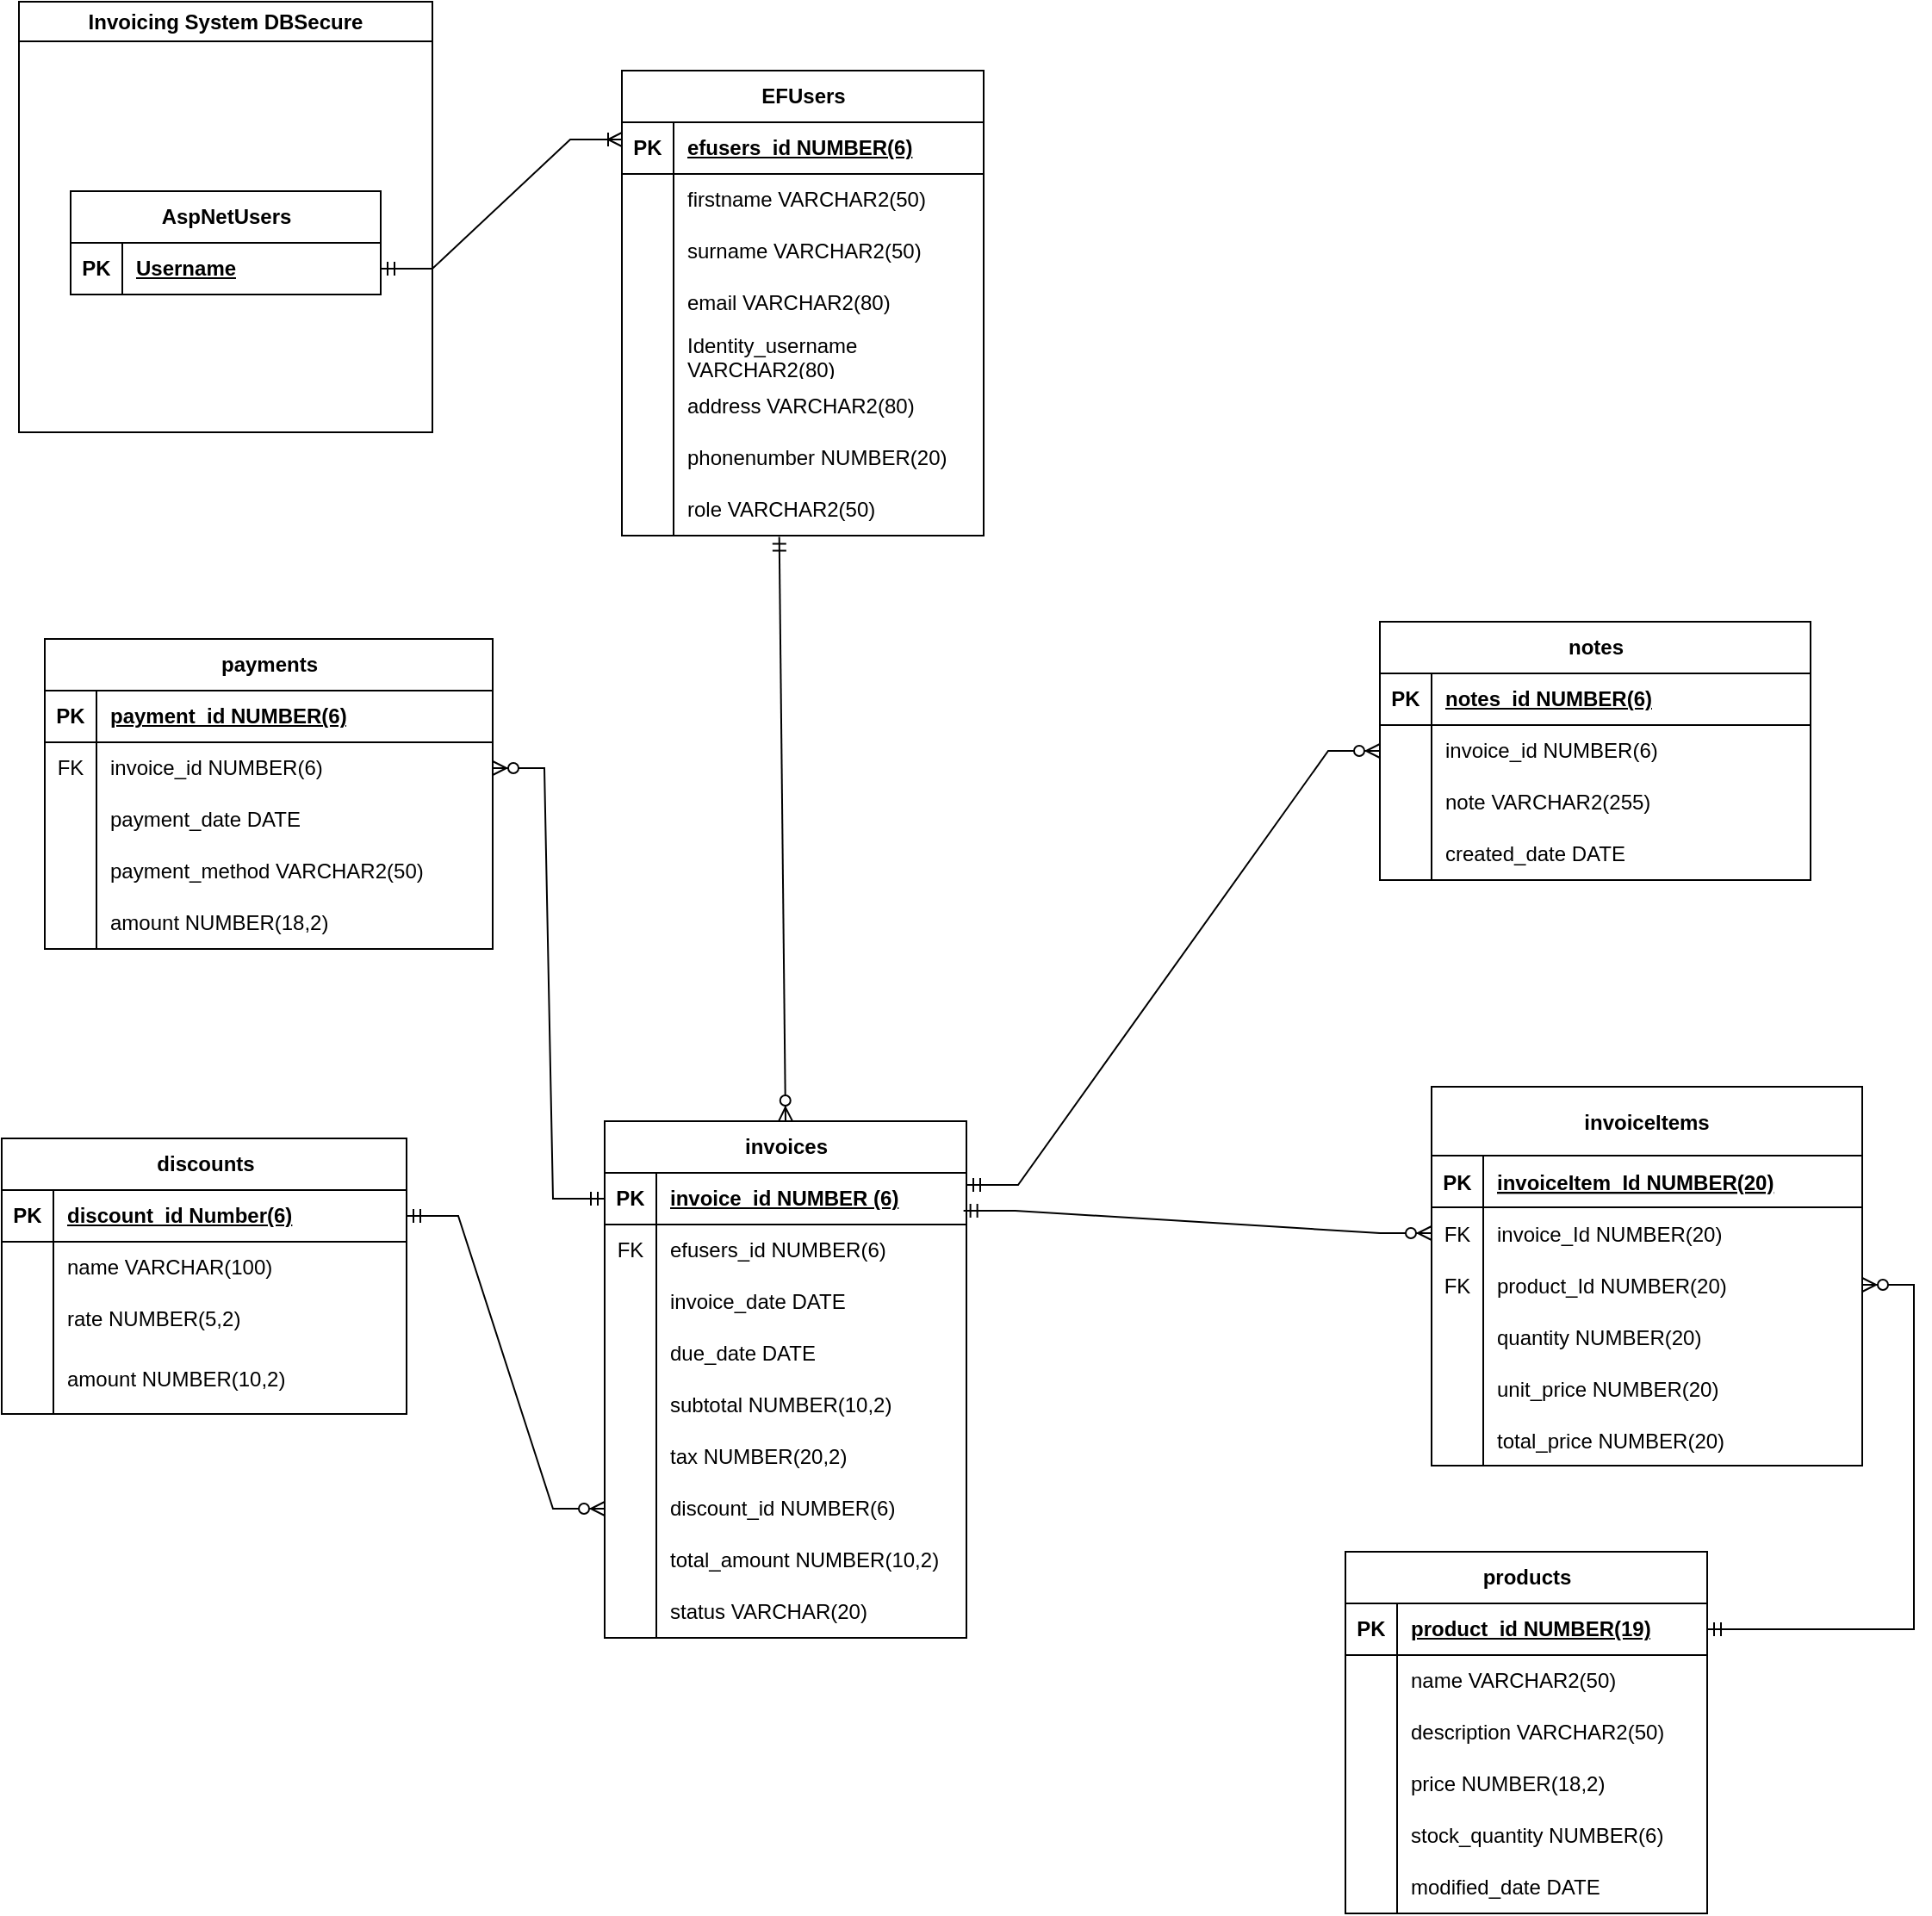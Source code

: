 <mxfile scale="1" border="0" version="24.5.2" type="device">
  <diagram id="-WbhEnIYRlGA4cUXHPRF" name="Page-1">
    <mxGraphModel dx="1900" dy="1657" grid="1" gridSize="10" guides="1" tooltips="1" connect="1" arrows="1" fold="1" page="1" pageScale="1" pageWidth="850" pageHeight="1100" math="0" shadow="0">
      <root>
        <mxCell id="0" />
        <mxCell id="1" parent="0" />
        <mxCell id="Yh0Bn0aye5UBAEjgG4Dm-1" value="products" style="shape=table;startSize=30;container=1;collapsible=1;childLayout=tableLayout;fixedRows=1;rowLines=0;fontStyle=1;align=center;resizeLast=1;html=1;" parent="1" vertex="1">
          <mxGeometry x="20" y="260" width="210" height="210" as="geometry" />
        </mxCell>
        <mxCell id="Yh0Bn0aye5UBAEjgG4Dm-2" value="" style="shape=tableRow;horizontal=0;startSize=0;swimlaneHead=0;swimlaneBody=0;fillColor=none;collapsible=0;dropTarget=0;points=[[0,0.5],[1,0.5]];portConstraint=eastwest;top=0;left=0;right=0;bottom=1;" parent="Yh0Bn0aye5UBAEjgG4Dm-1" vertex="1">
          <mxGeometry y="30" width="210" height="30" as="geometry" />
        </mxCell>
        <mxCell id="Yh0Bn0aye5UBAEjgG4Dm-3" value="PK" style="shape=partialRectangle;connectable=0;fillColor=none;top=0;left=0;bottom=0;right=0;fontStyle=1;overflow=hidden;whiteSpace=wrap;html=1;" parent="Yh0Bn0aye5UBAEjgG4Dm-2" vertex="1">
          <mxGeometry width="30" height="30" as="geometry">
            <mxRectangle width="30" height="30" as="alternateBounds" />
          </mxGeometry>
        </mxCell>
        <mxCell id="Yh0Bn0aye5UBAEjgG4Dm-4" value="product_id NUMBER(19)" style="shape=partialRectangle;connectable=0;fillColor=none;top=0;left=0;bottom=0;right=0;align=left;spacingLeft=6;fontStyle=5;overflow=hidden;whiteSpace=wrap;html=1;" parent="Yh0Bn0aye5UBAEjgG4Dm-2" vertex="1">
          <mxGeometry x="30" width="180" height="30" as="geometry">
            <mxRectangle width="180" height="30" as="alternateBounds" />
          </mxGeometry>
        </mxCell>
        <mxCell id="Yh0Bn0aye5UBAEjgG4Dm-5" value="" style="shape=tableRow;horizontal=0;startSize=0;swimlaneHead=0;swimlaneBody=0;fillColor=none;collapsible=0;dropTarget=0;points=[[0,0.5],[1,0.5]];portConstraint=eastwest;top=0;left=0;right=0;bottom=0;" parent="Yh0Bn0aye5UBAEjgG4Dm-1" vertex="1">
          <mxGeometry y="60" width="210" height="30" as="geometry" />
        </mxCell>
        <mxCell id="Yh0Bn0aye5UBAEjgG4Dm-6" value="" style="shape=partialRectangle;connectable=0;fillColor=none;top=0;left=0;bottom=0;right=0;editable=1;overflow=hidden;whiteSpace=wrap;html=1;" parent="Yh0Bn0aye5UBAEjgG4Dm-5" vertex="1">
          <mxGeometry width="30" height="30" as="geometry">
            <mxRectangle width="30" height="30" as="alternateBounds" />
          </mxGeometry>
        </mxCell>
        <mxCell id="Yh0Bn0aye5UBAEjgG4Dm-7" value="name VARCHAR2(50)&lt;br&gt;" style="shape=partialRectangle;connectable=0;fillColor=none;top=0;left=0;bottom=0;right=0;align=left;spacingLeft=6;overflow=hidden;whiteSpace=wrap;html=1;" parent="Yh0Bn0aye5UBAEjgG4Dm-5" vertex="1">
          <mxGeometry x="30" width="180" height="30" as="geometry">
            <mxRectangle width="180" height="30" as="alternateBounds" />
          </mxGeometry>
        </mxCell>
        <mxCell id="Yh0Bn0aye5UBAEjgG4Dm-8" value="" style="shape=tableRow;horizontal=0;startSize=0;swimlaneHead=0;swimlaneBody=0;fillColor=none;collapsible=0;dropTarget=0;points=[[0,0.5],[1,0.5]];portConstraint=eastwest;top=0;left=0;right=0;bottom=0;" parent="Yh0Bn0aye5UBAEjgG4Dm-1" vertex="1">
          <mxGeometry y="90" width="210" height="30" as="geometry" />
        </mxCell>
        <mxCell id="Yh0Bn0aye5UBAEjgG4Dm-9" value="" style="shape=partialRectangle;connectable=0;fillColor=none;top=0;left=0;bottom=0;right=0;editable=1;overflow=hidden;whiteSpace=wrap;html=1;" parent="Yh0Bn0aye5UBAEjgG4Dm-8" vertex="1">
          <mxGeometry width="30" height="30" as="geometry">
            <mxRectangle width="30" height="30" as="alternateBounds" />
          </mxGeometry>
        </mxCell>
        <mxCell id="Yh0Bn0aye5UBAEjgG4Dm-10" value="description VARCHAR2(50)" style="shape=partialRectangle;connectable=0;fillColor=none;top=0;left=0;bottom=0;right=0;align=left;spacingLeft=6;overflow=hidden;whiteSpace=wrap;html=1;" parent="Yh0Bn0aye5UBAEjgG4Dm-8" vertex="1">
          <mxGeometry x="30" width="180" height="30" as="geometry">
            <mxRectangle width="180" height="30" as="alternateBounds" />
          </mxGeometry>
        </mxCell>
        <mxCell id="Yh0Bn0aye5UBAEjgG4Dm-11" value="" style="shape=tableRow;horizontal=0;startSize=0;swimlaneHead=0;swimlaneBody=0;fillColor=none;collapsible=0;dropTarget=0;points=[[0,0.5],[1,0.5]];portConstraint=eastwest;top=0;left=0;right=0;bottom=0;" parent="Yh0Bn0aye5UBAEjgG4Dm-1" vertex="1">
          <mxGeometry y="120" width="210" height="30" as="geometry" />
        </mxCell>
        <mxCell id="Yh0Bn0aye5UBAEjgG4Dm-12" value="" style="shape=partialRectangle;connectable=0;fillColor=none;top=0;left=0;bottom=0;right=0;editable=1;overflow=hidden;whiteSpace=wrap;html=1;" parent="Yh0Bn0aye5UBAEjgG4Dm-11" vertex="1">
          <mxGeometry width="30" height="30" as="geometry">
            <mxRectangle width="30" height="30" as="alternateBounds" />
          </mxGeometry>
        </mxCell>
        <mxCell id="Yh0Bn0aye5UBAEjgG4Dm-13" value="price NUMBER(18,2)" style="shape=partialRectangle;connectable=0;fillColor=none;top=0;left=0;bottom=0;right=0;align=left;spacingLeft=6;overflow=hidden;whiteSpace=wrap;html=1;" parent="Yh0Bn0aye5UBAEjgG4Dm-11" vertex="1">
          <mxGeometry x="30" width="180" height="30" as="geometry">
            <mxRectangle width="180" height="30" as="alternateBounds" />
          </mxGeometry>
        </mxCell>
        <mxCell id="Yh0Bn0aye5UBAEjgG4Dm-17" value="" style="shape=tableRow;horizontal=0;startSize=0;swimlaneHead=0;swimlaneBody=0;fillColor=none;collapsible=0;dropTarget=0;points=[[0,0.5],[1,0.5]];portConstraint=eastwest;top=0;left=0;right=0;bottom=0;" parent="Yh0Bn0aye5UBAEjgG4Dm-1" vertex="1">
          <mxGeometry y="150" width="210" height="30" as="geometry" />
        </mxCell>
        <mxCell id="Yh0Bn0aye5UBAEjgG4Dm-18" value="" style="shape=partialRectangle;connectable=0;fillColor=none;top=0;left=0;bottom=0;right=0;editable=1;overflow=hidden;whiteSpace=wrap;html=1;" parent="Yh0Bn0aye5UBAEjgG4Dm-17" vertex="1">
          <mxGeometry width="30" height="30" as="geometry">
            <mxRectangle width="30" height="30" as="alternateBounds" />
          </mxGeometry>
        </mxCell>
        <mxCell id="Yh0Bn0aye5UBAEjgG4Dm-19" value="stock_quantity NUMBER(6)" style="shape=partialRectangle;connectable=0;fillColor=none;top=0;left=0;bottom=0;right=0;align=left;spacingLeft=6;overflow=hidden;whiteSpace=wrap;html=1;" parent="Yh0Bn0aye5UBAEjgG4Dm-17" vertex="1">
          <mxGeometry x="30" width="180" height="30" as="geometry">
            <mxRectangle width="180" height="30" as="alternateBounds" />
          </mxGeometry>
        </mxCell>
        <mxCell id="Yh0Bn0aye5UBAEjgG4Dm-230" value="" style="shape=tableRow;horizontal=0;startSize=0;swimlaneHead=0;swimlaneBody=0;fillColor=none;collapsible=0;dropTarget=0;points=[[0,0.5],[1,0.5]];portConstraint=eastwest;top=0;left=0;right=0;bottom=0;" parent="Yh0Bn0aye5UBAEjgG4Dm-1" vertex="1">
          <mxGeometry y="180" width="210" height="30" as="geometry" />
        </mxCell>
        <mxCell id="Yh0Bn0aye5UBAEjgG4Dm-231" value="" style="shape=partialRectangle;connectable=0;fillColor=none;top=0;left=0;bottom=0;right=0;editable=1;overflow=hidden;whiteSpace=wrap;html=1;" parent="Yh0Bn0aye5UBAEjgG4Dm-230" vertex="1">
          <mxGeometry width="30" height="30" as="geometry">
            <mxRectangle width="30" height="30" as="alternateBounds" />
          </mxGeometry>
        </mxCell>
        <mxCell id="Yh0Bn0aye5UBAEjgG4Dm-232" value="modified_date DATE" style="shape=partialRectangle;connectable=0;fillColor=none;top=0;left=0;bottom=0;right=0;align=left;spacingLeft=6;overflow=hidden;whiteSpace=wrap;html=1;" parent="Yh0Bn0aye5UBAEjgG4Dm-230" vertex="1">
          <mxGeometry x="30" width="180" height="30" as="geometry">
            <mxRectangle width="180" height="30" as="alternateBounds" />
          </mxGeometry>
        </mxCell>
        <mxCell id="Yh0Bn0aye5UBAEjgG4Dm-119" value="payments" style="shape=table;startSize=30;container=1;collapsible=1;childLayout=tableLayout;fixedRows=1;rowLines=0;fontStyle=1;align=center;resizeLast=1;html=1;" parent="1" vertex="1">
          <mxGeometry x="-735" y="-270" width="260" height="180" as="geometry" />
        </mxCell>
        <mxCell id="Yh0Bn0aye5UBAEjgG4Dm-120" value="" style="shape=tableRow;horizontal=0;startSize=0;swimlaneHead=0;swimlaneBody=0;fillColor=none;collapsible=0;dropTarget=0;points=[[0,0.5],[1,0.5]];portConstraint=eastwest;top=0;left=0;right=0;bottom=1;" parent="Yh0Bn0aye5UBAEjgG4Dm-119" vertex="1">
          <mxGeometry y="30" width="260" height="30" as="geometry" />
        </mxCell>
        <mxCell id="Yh0Bn0aye5UBAEjgG4Dm-121" value="PK" style="shape=partialRectangle;connectable=0;fillColor=none;top=0;left=0;bottom=0;right=0;fontStyle=1;overflow=hidden;whiteSpace=wrap;html=1;" parent="Yh0Bn0aye5UBAEjgG4Dm-120" vertex="1">
          <mxGeometry width="30" height="30" as="geometry">
            <mxRectangle width="30" height="30" as="alternateBounds" />
          </mxGeometry>
        </mxCell>
        <mxCell id="Yh0Bn0aye5UBAEjgG4Dm-122" value="payment_id NUMBER(6)" style="shape=partialRectangle;connectable=0;fillColor=none;top=0;left=0;bottom=0;right=0;align=left;spacingLeft=6;fontStyle=5;overflow=hidden;whiteSpace=wrap;html=1;" parent="Yh0Bn0aye5UBAEjgG4Dm-120" vertex="1">
          <mxGeometry x="30" width="230" height="30" as="geometry">
            <mxRectangle width="230" height="30" as="alternateBounds" />
          </mxGeometry>
        </mxCell>
        <mxCell id="Yh0Bn0aye5UBAEjgG4Dm-123" value="" style="shape=tableRow;horizontal=0;startSize=0;swimlaneHead=0;swimlaneBody=0;fillColor=none;collapsible=0;dropTarget=0;points=[[0,0.5],[1,0.5]];portConstraint=eastwest;top=0;left=0;right=0;bottom=0;" parent="Yh0Bn0aye5UBAEjgG4Dm-119" vertex="1">
          <mxGeometry y="60" width="260" height="30" as="geometry" />
        </mxCell>
        <mxCell id="Yh0Bn0aye5UBAEjgG4Dm-124" value="FK" style="shape=partialRectangle;connectable=0;fillColor=none;top=0;left=0;bottom=0;right=0;editable=1;overflow=hidden;whiteSpace=wrap;html=1;" parent="Yh0Bn0aye5UBAEjgG4Dm-123" vertex="1">
          <mxGeometry width="30" height="30" as="geometry">
            <mxRectangle width="30" height="30" as="alternateBounds" />
          </mxGeometry>
        </mxCell>
        <mxCell id="Yh0Bn0aye5UBAEjgG4Dm-125" value="invoice_id NUMBER(6)" style="shape=partialRectangle;connectable=0;fillColor=none;top=0;left=0;bottom=0;right=0;align=left;spacingLeft=6;overflow=hidden;whiteSpace=wrap;html=1;" parent="Yh0Bn0aye5UBAEjgG4Dm-123" vertex="1">
          <mxGeometry x="30" width="230" height="30" as="geometry">
            <mxRectangle width="230" height="30" as="alternateBounds" />
          </mxGeometry>
        </mxCell>
        <mxCell id="Yh0Bn0aye5UBAEjgG4Dm-126" value="" style="shape=tableRow;horizontal=0;startSize=0;swimlaneHead=0;swimlaneBody=0;fillColor=none;collapsible=0;dropTarget=0;points=[[0,0.5],[1,0.5]];portConstraint=eastwest;top=0;left=0;right=0;bottom=0;" parent="Yh0Bn0aye5UBAEjgG4Dm-119" vertex="1">
          <mxGeometry y="90" width="260" height="30" as="geometry" />
        </mxCell>
        <mxCell id="Yh0Bn0aye5UBAEjgG4Dm-127" value="" style="shape=partialRectangle;connectable=0;fillColor=none;top=0;left=0;bottom=0;right=0;editable=1;overflow=hidden;whiteSpace=wrap;html=1;" parent="Yh0Bn0aye5UBAEjgG4Dm-126" vertex="1">
          <mxGeometry width="30" height="30" as="geometry">
            <mxRectangle width="30" height="30" as="alternateBounds" />
          </mxGeometry>
        </mxCell>
        <mxCell id="Yh0Bn0aye5UBAEjgG4Dm-128" value="payment_date DATE" style="shape=partialRectangle;connectable=0;fillColor=none;top=0;left=0;bottom=0;right=0;align=left;spacingLeft=6;overflow=hidden;whiteSpace=wrap;html=1;" parent="Yh0Bn0aye5UBAEjgG4Dm-126" vertex="1">
          <mxGeometry x="30" width="230" height="30" as="geometry">
            <mxRectangle width="230" height="30" as="alternateBounds" />
          </mxGeometry>
        </mxCell>
        <mxCell id="Yh0Bn0aye5UBAEjgG4Dm-129" value="" style="shape=tableRow;horizontal=0;startSize=0;swimlaneHead=0;swimlaneBody=0;fillColor=none;collapsible=0;dropTarget=0;points=[[0,0.5],[1,0.5]];portConstraint=eastwest;top=0;left=0;right=0;bottom=0;" parent="Yh0Bn0aye5UBAEjgG4Dm-119" vertex="1">
          <mxGeometry y="120" width="260" height="30" as="geometry" />
        </mxCell>
        <mxCell id="Yh0Bn0aye5UBAEjgG4Dm-130" value="" style="shape=partialRectangle;connectable=0;fillColor=none;top=0;left=0;bottom=0;right=0;editable=1;overflow=hidden;whiteSpace=wrap;html=1;" parent="Yh0Bn0aye5UBAEjgG4Dm-129" vertex="1">
          <mxGeometry width="30" height="30" as="geometry">
            <mxRectangle width="30" height="30" as="alternateBounds" />
          </mxGeometry>
        </mxCell>
        <mxCell id="Yh0Bn0aye5UBAEjgG4Dm-131" value="payment_method VARCHAR2(50)" style="shape=partialRectangle;connectable=0;fillColor=none;top=0;left=0;bottom=0;right=0;align=left;spacingLeft=6;overflow=hidden;whiteSpace=wrap;html=1;" parent="Yh0Bn0aye5UBAEjgG4Dm-129" vertex="1">
          <mxGeometry x="30" width="230" height="30" as="geometry">
            <mxRectangle width="230" height="30" as="alternateBounds" />
          </mxGeometry>
        </mxCell>
        <mxCell id="Yh0Bn0aye5UBAEjgG4Dm-132" value="" style="shape=tableRow;horizontal=0;startSize=0;swimlaneHead=0;swimlaneBody=0;fillColor=none;collapsible=0;dropTarget=0;points=[[0,0.5],[1,0.5]];portConstraint=eastwest;top=0;left=0;right=0;bottom=0;" parent="Yh0Bn0aye5UBAEjgG4Dm-119" vertex="1">
          <mxGeometry y="150" width="260" height="30" as="geometry" />
        </mxCell>
        <mxCell id="Yh0Bn0aye5UBAEjgG4Dm-133" value="" style="shape=partialRectangle;connectable=0;fillColor=none;top=0;left=0;bottom=0;right=0;editable=1;overflow=hidden;whiteSpace=wrap;html=1;" parent="Yh0Bn0aye5UBAEjgG4Dm-132" vertex="1">
          <mxGeometry width="30" height="30" as="geometry">
            <mxRectangle width="30" height="30" as="alternateBounds" />
          </mxGeometry>
        </mxCell>
        <mxCell id="Yh0Bn0aye5UBAEjgG4Dm-134" value="amount NUMBER(18,2)" style="shape=partialRectangle;connectable=0;fillColor=none;top=0;left=0;bottom=0;right=0;align=left;spacingLeft=6;overflow=hidden;whiteSpace=wrap;html=1;" parent="Yh0Bn0aye5UBAEjgG4Dm-132" vertex="1">
          <mxGeometry x="30" width="230" height="30" as="geometry">
            <mxRectangle width="230" height="30" as="alternateBounds" />
          </mxGeometry>
        </mxCell>
        <mxCell id="Yh0Bn0aye5UBAEjgG4Dm-154" value="EFUsers" style="shape=table;startSize=30;container=1;collapsible=1;childLayout=tableLayout;fixedRows=1;rowLines=0;fontStyle=1;align=center;resizeLast=1;html=1;" parent="1" vertex="1">
          <mxGeometry x="-400" y="-600" width="210" height="270" as="geometry" />
        </mxCell>
        <mxCell id="Yh0Bn0aye5UBAEjgG4Dm-155" value="" style="shape=tableRow;horizontal=0;startSize=0;swimlaneHead=0;swimlaneBody=0;fillColor=none;collapsible=0;dropTarget=0;points=[[0,0.5],[1,0.5]];portConstraint=eastwest;top=0;left=0;right=0;bottom=1;" parent="Yh0Bn0aye5UBAEjgG4Dm-154" vertex="1">
          <mxGeometry y="30" width="210" height="30" as="geometry" />
        </mxCell>
        <mxCell id="Yh0Bn0aye5UBAEjgG4Dm-156" value="PK" style="shape=partialRectangle;connectable=0;fillColor=none;top=0;left=0;bottom=0;right=0;fontStyle=1;overflow=hidden;whiteSpace=wrap;html=1;" parent="Yh0Bn0aye5UBAEjgG4Dm-155" vertex="1">
          <mxGeometry width="30" height="30" as="geometry">
            <mxRectangle width="30" height="30" as="alternateBounds" />
          </mxGeometry>
        </mxCell>
        <mxCell id="Yh0Bn0aye5UBAEjgG4Dm-157" value="efusers_id NUMBER(6)" style="shape=partialRectangle;connectable=0;fillColor=none;top=0;left=0;bottom=0;right=0;align=left;spacingLeft=6;fontStyle=5;overflow=hidden;whiteSpace=wrap;html=1;" parent="Yh0Bn0aye5UBAEjgG4Dm-155" vertex="1">
          <mxGeometry x="30" width="180" height="30" as="geometry">
            <mxRectangle width="180" height="30" as="alternateBounds" />
          </mxGeometry>
        </mxCell>
        <mxCell id="Yh0Bn0aye5UBAEjgG4Dm-158" value="" style="shape=tableRow;horizontal=0;startSize=0;swimlaneHead=0;swimlaneBody=0;fillColor=none;collapsible=0;dropTarget=0;points=[[0,0.5],[1,0.5]];portConstraint=eastwest;top=0;left=0;right=0;bottom=0;" parent="Yh0Bn0aye5UBAEjgG4Dm-154" vertex="1">
          <mxGeometry y="60" width="210" height="30" as="geometry" />
        </mxCell>
        <mxCell id="Yh0Bn0aye5UBAEjgG4Dm-159" value="" style="shape=partialRectangle;connectable=0;fillColor=none;top=0;left=0;bottom=0;right=0;editable=1;overflow=hidden;whiteSpace=wrap;html=1;" parent="Yh0Bn0aye5UBAEjgG4Dm-158" vertex="1">
          <mxGeometry width="30" height="30" as="geometry">
            <mxRectangle width="30" height="30" as="alternateBounds" />
          </mxGeometry>
        </mxCell>
        <mxCell id="Yh0Bn0aye5UBAEjgG4Dm-160" value="firstname VARCHAR2(50)" style="shape=partialRectangle;connectable=0;fillColor=none;top=0;left=0;bottom=0;right=0;align=left;spacingLeft=6;overflow=hidden;whiteSpace=wrap;html=1;" parent="Yh0Bn0aye5UBAEjgG4Dm-158" vertex="1">
          <mxGeometry x="30" width="180" height="30" as="geometry">
            <mxRectangle width="180" height="30" as="alternateBounds" />
          </mxGeometry>
        </mxCell>
        <mxCell id="Yh0Bn0aye5UBAEjgG4Dm-161" value="" style="shape=tableRow;horizontal=0;startSize=0;swimlaneHead=0;swimlaneBody=0;fillColor=none;collapsible=0;dropTarget=0;points=[[0,0.5],[1,0.5]];portConstraint=eastwest;top=0;left=0;right=0;bottom=0;" parent="Yh0Bn0aye5UBAEjgG4Dm-154" vertex="1">
          <mxGeometry y="90" width="210" height="30" as="geometry" />
        </mxCell>
        <mxCell id="Yh0Bn0aye5UBAEjgG4Dm-162" value="" style="shape=partialRectangle;connectable=0;fillColor=none;top=0;left=0;bottom=0;right=0;editable=1;overflow=hidden;whiteSpace=wrap;html=1;" parent="Yh0Bn0aye5UBAEjgG4Dm-161" vertex="1">
          <mxGeometry width="30" height="30" as="geometry">
            <mxRectangle width="30" height="30" as="alternateBounds" />
          </mxGeometry>
        </mxCell>
        <mxCell id="Yh0Bn0aye5UBAEjgG4Dm-163" value="surname VARCHAR2(50)" style="shape=partialRectangle;connectable=0;fillColor=none;top=0;left=0;bottom=0;right=0;align=left;spacingLeft=6;overflow=hidden;whiteSpace=wrap;html=1;" parent="Yh0Bn0aye5UBAEjgG4Dm-161" vertex="1">
          <mxGeometry x="30" width="180" height="30" as="geometry">
            <mxRectangle width="180" height="30" as="alternateBounds" />
          </mxGeometry>
        </mxCell>
        <mxCell id="Yh0Bn0aye5UBAEjgG4Dm-164" value="" style="shape=tableRow;horizontal=0;startSize=0;swimlaneHead=0;swimlaneBody=0;fillColor=none;collapsible=0;dropTarget=0;points=[[0,0.5],[1,0.5]];portConstraint=eastwest;top=0;left=0;right=0;bottom=0;" parent="Yh0Bn0aye5UBAEjgG4Dm-154" vertex="1">
          <mxGeometry y="120" width="210" height="30" as="geometry" />
        </mxCell>
        <mxCell id="Yh0Bn0aye5UBAEjgG4Dm-165" value="" style="shape=partialRectangle;connectable=0;fillColor=none;top=0;left=0;bottom=0;right=0;editable=1;overflow=hidden;whiteSpace=wrap;html=1;" parent="Yh0Bn0aye5UBAEjgG4Dm-164" vertex="1">
          <mxGeometry width="30" height="30" as="geometry">
            <mxRectangle width="30" height="30" as="alternateBounds" />
          </mxGeometry>
        </mxCell>
        <mxCell id="Yh0Bn0aye5UBAEjgG4Dm-166" value="email VARCHAR2(80)" style="shape=partialRectangle;connectable=0;fillColor=none;top=0;left=0;bottom=0;right=0;align=left;spacingLeft=6;overflow=hidden;whiteSpace=wrap;html=1;" parent="Yh0Bn0aye5UBAEjgG4Dm-164" vertex="1">
          <mxGeometry x="30" width="180" height="30" as="geometry">
            <mxRectangle width="180" height="30" as="alternateBounds" />
          </mxGeometry>
        </mxCell>
        <mxCell id="Yh0Bn0aye5UBAEjgG4Dm-167" value="" style="shape=tableRow;horizontal=0;startSize=0;swimlaneHead=0;swimlaneBody=0;fillColor=none;collapsible=0;dropTarget=0;points=[[0,0.5],[1,0.5]];portConstraint=eastwest;top=0;left=0;right=0;bottom=0;" parent="Yh0Bn0aye5UBAEjgG4Dm-154" vertex="1">
          <mxGeometry y="150" width="210" height="30" as="geometry" />
        </mxCell>
        <mxCell id="Yh0Bn0aye5UBAEjgG4Dm-168" value="" style="shape=partialRectangle;connectable=0;fillColor=none;top=0;left=0;bottom=0;right=0;editable=1;overflow=hidden;whiteSpace=wrap;html=1;" parent="Yh0Bn0aye5UBAEjgG4Dm-167" vertex="1">
          <mxGeometry width="30" height="30" as="geometry">
            <mxRectangle width="30" height="30" as="alternateBounds" />
          </mxGeometry>
        </mxCell>
        <mxCell id="Yh0Bn0aye5UBAEjgG4Dm-169" value="Identity_username VARCHAR2(80)" style="shape=partialRectangle;connectable=0;fillColor=none;top=0;left=0;bottom=0;right=0;align=left;spacingLeft=6;overflow=hidden;whiteSpace=wrap;html=1;" parent="Yh0Bn0aye5UBAEjgG4Dm-167" vertex="1">
          <mxGeometry x="30" width="180" height="30" as="geometry">
            <mxRectangle width="180" height="30" as="alternateBounds" />
          </mxGeometry>
        </mxCell>
        <mxCell id="Yh0Bn0aye5UBAEjgG4Dm-170" value="" style="shape=tableRow;horizontal=0;startSize=0;swimlaneHead=0;swimlaneBody=0;fillColor=none;collapsible=0;dropTarget=0;points=[[0,0.5],[1,0.5]];portConstraint=eastwest;top=0;left=0;right=0;bottom=0;" parent="Yh0Bn0aye5UBAEjgG4Dm-154" vertex="1">
          <mxGeometry y="180" width="210" height="30" as="geometry" />
        </mxCell>
        <mxCell id="Yh0Bn0aye5UBAEjgG4Dm-171" value="" style="shape=partialRectangle;connectable=0;fillColor=none;top=0;left=0;bottom=0;right=0;editable=1;overflow=hidden;whiteSpace=wrap;html=1;" parent="Yh0Bn0aye5UBAEjgG4Dm-170" vertex="1">
          <mxGeometry width="30" height="30" as="geometry">
            <mxRectangle width="30" height="30" as="alternateBounds" />
          </mxGeometry>
        </mxCell>
        <mxCell id="Yh0Bn0aye5UBAEjgG4Dm-172" value="address VARCHAR2(80)" style="shape=partialRectangle;connectable=0;fillColor=none;top=0;left=0;bottom=0;right=0;align=left;spacingLeft=6;overflow=hidden;whiteSpace=wrap;html=1;" parent="Yh0Bn0aye5UBAEjgG4Dm-170" vertex="1">
          <mxGeometry x="30" width="180" height="30" as="geometry">
            <mxRectangle width="180" height="30" as="alternateBounds" />
          </mxGeometry>
        </mxCell>
        <mxCell id="Yh0Bn0aye5UBAEjgG4Dm-173" value="" style="shape=tableRow;horizontal=0;startSize=0;swimlaneHead=0;swimlaneBody=0;fillColor=none;collapsible=0;dropTarget=0;points=[[0,0.5],[1,0.5]];portConstraint=eastwest;top=0;left=0;right=0;bottom=0;" parent="Yh0Bn0aye5UBAEjgG4Dm-154" vertex="1">
          <mxGeometry y="210" width="210" height="30" as="geometry" />
        </mxCell>
        <mxCell id="Yh0Bn0aye5UBAEjgG4Dm-174" value="" style="shape=partialRectangle;connectable=0;fillColor=none;top=0;left=0;bottom=0;right=0;editable=1;overflow=hidden;whiteSpace=wrap;html=1;" parent="Yh0Bn0aye5UBAEjgG4Dm-173" vertex="1">
          <mxGeometry width="30" height="30" as="geometry">
            <mxRectangle width="30" height="30" as="alternateBounds" />
          </mxGeometry>
        </mxCell>
        <mxCell id="Yh0Bn0aye5UBAEjgG4Dm-175" value="phonenumber NUMBER(20)" style="shape=partialRectangle;connectable=0;fillColor=none;top=0;left=0;bottom=0;right=0;align=left;spacingLeft=6;overflow=hidden;whiteSpace=wrap;html=1;" parent="Yh0Bn0aye5UBAEjgG4Dm-173" vertex="1">
          <mxGeometry x="30" width="180" height="30" as="geometry">
            <mxRectangle width="180" height="30" as="alternateBounds" />
          </mxGeometry>
        </mxCell>
        <mxCell id="Yh0Bn0aye5UBAEjgG4Dm-189" value="" style="shape=tableRow;horizontal=0;startSize=0;swimlaneHead=0;swimlaneBody=0;fillColor=none;collapsible=0;dropTarget=0;points=[[0,0.5],[1,0.5]];portConstraint=eastwest;top=0;left=0;right=0;bottom=0;" parent="Yh0Bn0aye5UBAEjgG4Dm-154" vertex="1">
          <mxGeometry y="240" width="210" height="30" as="geometry" />
        </mxCell>
        <mxCell id="Yh0Bn0aye5UBAEjgG4Dm-190" value="" style="shape=partialRectangle;connectable=0;fillColor=none;top=0;left=0;bottom=0;right=0;editable=1;overflow=hidden;whiteSpace=wrap;html=1;" parent="Yh0Bn0aye5UBAEjgG4Dm-189" vertex="1">
          <mxGeometry width="30" height="30" as="geometry">
            <mxRectangle width="30" height="30" as="alternateBounds" />
          </mxGeometry>
        </mxCell>
        <mxCell id="Yh0Bn0aye5UBAEjgG4Dm-191" value="role VARCHAR2(50)" style="shape=partialRectangle;connectable=0;fillColor=none;top=0;left=0;bottom=0;right=0;align=left;spacingLeft=6;overflow=hidden;whiteSpace=wrap;html=1;" parent="Yh0Bn0aye5UBAEjgG4Dm-189" vertex="1">
          <mxGeometry x="30" width="180" height="30" as="geometry">
            <mxRectangle width="180" height="30" as="alternateBounds" />
          </mxGeometry>
        </mxCell>
        <mxCell id="Yh0Bn0aye5UBAEjgG4Dm-277" value="notes" style="shape=table;startSize=30;container=1;collapsible=1;childLayout=tableLayout;fixedRows=1;rowLines=0;fontStyle=1;align=center;resizeLast=1;html=1;" parent="1" vertex="1">
          <mxGeometry x="40" y="-280" width="250" height="150" as="geometry" />
        </mxCell>
        <mxCell id="Yh0Bn0aye5UBAEjgG4Dm-278" value="" style="shape=tableRow;horizontal=0;startSize=0;swimlaneHead=0;swimlaneBody=0;fillColor=none;collapsible=0;dropTarget=0;points=[[0,0.5],[1,0.5]];portConstraint=eastwest;top=0;left=0;right=0;bottom=1;" parent="Yh0Bn0aye5UBAEjgG4Dm-277" vertex="1">
          <mxGeometry y="30" width="250" height="30" as="geometry" />
        </mxCell>
        <mxCell id="Yh0Bn0aye5UBAEjgG4Dm-279" value="PK" style="shape=partialRectangle;connectable=0;fillColor=none;top=0;left=0;bottom=0;right=0;fontStyle=1;overflow=hidden;whiteSpace=wrap;html=1;" parent="Yh0Bn0aye5UBAEjgG4Dm-278" vertex="1">
          <mxGeometry width="30" height="30" as="geometry">
            <mxRectangle width="30" height="30" as="alternateBounds" />
          </mxGeometry>
        </mxCell>
        <mxCell id="Yh0Bn0aye5UBAEjgG4Dm-280" value="notes_id NUMBER(6)" style="shape=partialRectangle;connectable=0;fillColor=none;top=0;left=0;bottom=0;right=0;align=left;spacingLeft=6;fontStyle=5;overflow=hidden;whiteSpace=wrap;html=1;" parent="Yh0Bn0aye5UBAEjgG4Dm-278" vertex="1">
          <mxGeometry x="30" width="220" height="30" as="geometry">
            <mxRectangle width="220" height="30" as="alternateBounds" />
          </mxGeometry>
        </mxCell>
        <mxCell id="KBTh0GnhC0VXwPYcxsTj-29" value="" style="shape=tableRow;horizontal=0;startSize=0;swimlaneHead=0;swimlaneBody=0;fillColor=none;collapsible=0;dropTarget=0;points=[[0,0.5],[1,0.5]];portConstraint=eastwest;top=0;left=0;right=0;bottom=0;" parent="Yh0Bn0aye5UBAEjgG4Dm-277" vertex="1">
          <mxGeometry y="60" width="250" height="30" as="geometry" />
        </mxCell>
        <mxCell id="KBTh0GnhC0VXwPYcxsTj-30" value="" style="shape=partialRectangle;connectable=0;fillColor=none;top=0;left=0;bottom=0;right=0;editable=1;overflow=hidden;whiteSpace=wrap;html=1;" parent="KBTh0GnhC0VXwPYcxsTj-29" vertex="1">
          <mxGeometry width="30" height="30" as="geometry">
            <mxRectangle width="30" height="30" as="alternateBounds" />
          </mxGeometry>
        </mxCell>
        <mxCell id="KBTh0GnhC0VXwPYcxsTj-31" value="invoice_id NUMBER(6)" style="shape=partialRectangle;connectable=0;fillColor=none;top=0;left=0;bottom=0;right=0;align=left;spacingLeft=6;overflow=hidden;whiteSpace=wrap;html=1;" parent="KBTh0GnhC0VXwPYcxsTj-29" vertex="1">
          <mxGeometry x="30" width="220" height="30" as="geometry">
            <mxRectangle width="220" height="30" as="alternateBounds" />
          </mxGeometry>
        </mxCell>
        <mxCell id="KBTh0GnhC0VXwPYcxsTj-76" value="" style="shape=tableRow;horizontal=0;startSize=0;swimlaneHead=0;swimlaneBody=0;fillColor=none;collapsible=0;dropTarget=0;points=[[0,0.5],[1,0.5]];portConstraint=eastwest;top=0;left=0;right=0;bottom=0;" parent="Yh0Bn0aye5UBAEjgG4Dm-277" vertex="1">
          <mxGeometry y="90" width="250" height="30" as="geometry" />
        </mxCell>
        <mxCell id="KBTh0GnhC0VXwPYcxsTj-77" value="" style="shape=partialRectangle;connectable=0;fillColor=none;top=0;left=0;bottom=0;right=0;editable=1;overflow=hidden;whiteSpace=wrap;html=1;" parent="KBTh0GnhC0VXwPYcxsTj-76" vertex="1">
          <mxGeometry width="30" height="30" as="geometry">
            <mxRectangle width="30" height="30" as="alternateBounds" />
          </mxGeometry>
        </mxCell>
        <mxCell id="KBTh0GnhC0VXwPYcxsTj-78" value="note VARCHAR2(255)" style="shape=partialRectangle;connectable=0;fillColor=none;top=0;left=0;bottom=0;right=0;align=left;spacingLeft=6;overflow=hidden;whiteSpace=wrap;html=1;" parent="KBTh0GnhC0VXwPYcxsTj-76" vertex="1">
          <mxGeometry x="30" width="220" height="30" as="geometry">
            <mxRectangle width="220" height="30" as="alternateBounds" />
          </mxGeometry>
        </mxCell>
        <mxCell id="Yh0Bn0aye5UBAEjgG4Dm-284" value="" style="shape=tableRow;horizontal=0;startSize=0;swimlaneHead=0;swimlaneBody=0;fillColor=none;collapsible=0;dropTarget=0;points=[[0,0.5],[1,0.5]];portConstraint=eastwest;top=0;left=0;right=0;bottom=0;" parent="Yh0Bn0aye5UBAEjgG4Dm-277" vertex="1">
          <mxGeometry y="120" width="250" height="30" as="geometry" />
        </mxCell>
        <mxCell id="Yh0Bn0aye5UBAEjgG4Dm-285" value="" style="shape=partialRectangle;connectable=0;fillColor=none;top=0;left=0;bottom=0;right=0;editable=1;overflow=hidden;whiteSpace=wrap;html=1;" parent="Yh0Bn0aye5UBAEjgG4Dm-284" vertex="1">
          <mxGeometry width="30" height="30" as="geometry">
            <mxRectangle width="30" height="30" as="alternateBounds" />
          </mxGeometry>
        </mxCell>
        <mxCell id="Yh0Bn0aye5UBAEjgG4Dm-286" value="created_date DATE" style="shape=partialRectangle;connectable=0;fillColor=none;top=0;left=0;bottom=0;right=0;align=left;spacingLeft=6;overflow=hidden;whiteSpace=wrap;html=1;" parent="Yh0Bn0aye5UBAEjgG4Dm-284" vertex="1">
          <mxGeometry x="30" width="220" height="30" as="geometry">
            <mxRectangle width="220" height="30" as="alternateBounds" />
          </mxGeometry>
        </mxCell>
        <mxCell id="KBTh0GnhC0VXwPYcxsTj-1" value="invoices" style="shape=table;startSize=30;container=1;collapsible=1;childLayout=tableLayout;fixedRows=1;rowLines=0;fontStyle=1;align=center;resizeLast=1;html=1;" parent="1" vertex="1">
          <mxGeometry x="-410" y="10" width="210" height="300" as="geometry" />
        </mxCell>
        <mxCell id="KBTh0GnhC0VXwPYcxsTj-2" value="" style="shape=tableRow;horizontal=0;startSize=0;swimlaneHead=0;swimlaneBody=0;fillColor=none;collapsible=0;dropTarget=0;points=[[0,0.5],[1,0.5]];portConstraint=eastwest;top=0;left=0;right=0;bottom=1;" parent="KBTh0GnhC0VXwPYcxsTj-1" vertex="1">
          <mxGeometry y="30" width="210" height="30" as="geometry" />
        </mxCell>
        <mxCell id="KBTh0GnhC0VXwPYcxsTj-3" value="PK" style="shape=partialRectangle;connectable=0;fillColor=none;top=0;left=0;bottom=0;right=0;fontStyle=1;overflow=hidden;whiteSpace=wrap;html=1;" parent="KBTh0GnhC0VXwPYcxsTj-2" vertex="1">
          <mxGeometry width="30" height="30" as="geometry">
            <mxRectangle width="30" height="30" as="alternateBounds" />
          </mxGeometry>
        </mxCell>
        <mxCell id="KBTh0GnhC0VXwPYcxsTj-4" value="invoice_id&amp;nbsp;NUMBER (6)" style="shape=partialRectangle;connectable=0;fillColor=none;top=0;left=0;bottom=0;right=0;align=left;spacingLeft=6;fontStyle=5;overflow=hidden;whiteSpace=wrap;html=1;" parent="KBTh0GnhC0VXwPYcxsTj-2" vertex="1">
          <mxGeometry x="30" width="180" height="30" as="geometry">
            <mxRectangle width="180" height="30" as="alternateBounds" />
          </mxGeometry>
        </mxCell>
        <mxCell id="KBTh0GnhC0VXwPYcxsTj-5" value="" style="shape=tableRow;horizontal=0;startSize=0;swimlaneHead=0;swimlaneBody=0;fillColor=none;collapsible=0;dropTarget=0;points=[[0,0.5],[1,0.5]];portConstraint=eastwest;top=0;left=0;right=0;bottom=0;" parent="KBTh0GnhC0VXwPYcxsTj-1" vertex="1">
          <mxGeometry y="60" width="210" height="30" as="geometry" />
        </mxCell>
        <mxCell id="KBTh0GnhC0VXwPYcxsTj-6" value="FK" style="shape=partialRectangle;connectable=0;fillColor=none;top=0;left=0;bottom=0;right=0;editable=1;overflow=hidden;whiteSpace=wrap;html=1;" parent="KBTh0GnhC0VXwPYcxsTj-5" vertex="1">
          <mxGeometry width="30" height="30" as="geometry">
            <mxRectangle width="30" height="30" as="alternateBounds" />
          </mxGeometry>
        </mxCell>
        <mxCell id="KBTh0GnhC0VXwPYcxsTj-7" value="efusers_id NUMBER(6)" style="shape=partialRectangle;connectable=0;fillColor=none;top=0;left=0;bottom=0;right=0;align=left;spacingLeft=6;overflow=hidden;whiteSpace=wrap;html=1;" parent="KBTh0GnhC0VXwPYcxsTj-5" vertex="1">
          <mxGeometry x="30" width="180" height="30" as="geometry">
            <mxRectangle width="180" height="30" as="alternateBounds" />
          </mxGeometry>
        </mxCell>
        <mxCell id="KBTh0GnhC0VXwPYcxsTj-8" value="" style="shape=tableRow;horizontal=0;startSize=0;swimlaneHead=0;swimlaneBody=0;fillColor=none;collapsible=0;dropTarget=0;points=[[0,0.5],[1,0.5]];portConstraint=eastwest;top=0;left=0;right=0;bottom=0;" parent="KBTh0GnhC0VXwPYcxsTj-1" vertex="1">
          <mxGeometry y="90" width="210" height="30" as="geometry" />
        </mxCell>
        <mxCell id="KBTh0GnhC0VXwPYcxsTj-9" value="" style="shape=partialRectangle;connectable=0;fillColor=none;top=0;left=0;bottom=0;right=0;editable=1;overflow=hidden;whiteSpace=wrap;html=1;" parent="KBTh0GnhC0VXwPYcxsTj-8" vertex="1">
          <mxGeometry width="30" height="30" as="geometry">
            <mxRectangle width="30" height="30" as="alternateBounds" />
          </mxGeometry>
        </mxCell>
        <mxCell id="KBTh0GnhC0VXwPYcxsTj-10" value="invoice_date DATE" style="shape=partialRectangle;connectable=0;fillColor=none;top=0;left=0;bottom=0;right=0;align=left;spacingLeft=6;overflow=hidden;whiteSpace=wrap;html=1;" parent="KBTh0GnhC0VXwPYcxsTj-8" vertex="1">
          <mxGeometry x="30" width="180" height="30" as="geometry">
            <mxRectangle width="180" height="30" as="alternateBounds" />
          </mxGeometry>
        </mxCell>
        <mxCell id="KBTh0GnhC0VXwPYcxsTj-11" value="" style="shape=tableRow;horizontal=0;startSize=0;swimlaneHead=0;swimlaneBody=0;fillColor=none;collapsible=0;dropTarget=0;points=[[0,0.5],[1,0.5]];portConstraint=eastwest;top=0;left=0;right=0;bottom=0;" parent="KBTh0GnhC0VXwPYcxsTj-1" vertex="1">
          <mxGeometry y="120" width="210" height="30" as="geometry" />
        </mxCell>
        <mxCell id="KBTh0GnhC0VXwPYcxsTj-12" value="" style="shape=partialRectangle;connectable=0;fillColor=none;top=0;left=0;bottom=0;right=0;editable=1;overflow=hidden;whiteSpace=wrap;html=1;" parent="KBTh0GnhC0VXwPYcxsTj-11" vertex="1">
          <mxGeometry width="30" height="30" as="geometry">
            <mxRectangle width="30" height="30" as="alternateBounds" />
          </mxGeometry>
        </mxCell>
        <mxCell id="KBTh0GnhC0VXwPYcxsTj-13" value="due_date DATE" style="shape=partialRectangle;connectable=0;fillColor=none;top=0;left=0;bottom=0;right=0;align=left;spacingLeft=6;overflow=hidden;whiteSpace=wrap;html=1;" parent="KBTh0GnhC0VXwPYcxsTj-11" vertex="1">
          <mxGeometry x="30" width="180" height="30" as="geometry">
            <mxRectangle width="180" height="30" as="alternateBounds" />
          </mxGeometry>
        </mxCell>
        <mxCell id="KBTh0GnhC0VXwPYcxsTj-14" value="" style="shape=tableRow;horizontal=0;startSize=0;swimlaneHead=0;swimlaneBody=0;fillColor=none;collapsible=0;dropTarget=0;points=[[0,0.5],[1,0.5]];portConstraint=eastwest;top=0;left=0;right=0;bottom=0;" parent="KBTh0GnhC0VXwPYcxsTj-1" vertex="1">
          <mxGeometry y="150" width="210" height="30" as="geometry" />
        </mxCell>
        <mxCell id="KBTh0GnhC0VXwPYcxsTj-15" value="" style="shape=partialRectangle;connectable=0;fillColor=none;top=0;left=0;bottom=0;right=0;editable=1;overflow=hidden;whiteSpace=wrap;html=1;" parent="KBTh0GnhC0VXwPYcxsTj-14" vertex="1">
          <mxGeometry width="30" height="30" as="geometry">
            <mxRectangle width="30" height="30" as="alternateBounds" />
          </mxGeometry>
        </mxCell>
        <mxCell id="KBTh0GnhC0VXwPYcxsTj-16" value="subtotal NUMBER(10,2)" style="shape=partialRectangle;connectable=0;fillColor=none;top=0;left=0;bottom=0;right=0;align=left;spacingLeft=6;overflow=hidden;whiteSpace=wrap;html=1;" parent="KBTh0GnhC0VXwPYcxsTj-14" vertex="1">
          <mxGeometry x="30" width="180" height="30" as="geometry">
            <mxRectangle width="180" height="30" as="alternateBounds" />
          </mxGeometry>
        </mxCell>
        <mxCell id="KBTh0GnhC0VXwPYcxsTj-17" value="" style="shape=tableRow;horizontal=0;startSize=0;swimlaneHead=0;swimlaneBody=0;fillColor=none;collapsible=0;dropTarget=0;points=[[0,0.5],[1,0.5]];portConstraint=eastwest;top=0;left=0;right=0;bottom=0;" parent="KBTh0GnhC0VXwPYcxsTj-1" vertex="1">
          <mxGeometry y="180" width="210" height="30" as="geometry" />
        </mxCell>
        <mxCell id="KBTh0GnhC0VXwPYcxsTj-18" value="" style="shape=partialRectangle;connectable=0;fillColor=none;top=0;left=0;bottom=0;right=0;editable=1;overflow=hidden;whiteSpace=wrap;html=1;" parent="KBTh0GnhC0VXwPYcxsTj-17" vertex="1">
          <mxGeometry width="30" height="30" as="geometry">
            <mxRectangle width="30" height="30" as="alternateBounds" />
          </mxGeometry>
        </mxCell>
        <mxCell id="KBTh0GnhC0VXwPYcxsTj-19" value="tax NUMBER(20,2)" style="shape=partialRectangle;connectable=0;fillColor=none;top=0;left=0;bottom=0;right=0;align=left;spacingLeft=6;overflow=hidden;whiteSpace=wrap;html=1;" parent="KBTh0GnhC0VXwPYcxsTj-17" vertex="1">
          <mxGeometry x="30" width="180" height="30" as="geometry">
            <mxRectangle width="180" height="30" as="alternateBounds" />
          </mxGeometry>
        </mxCell>
        <mxCell id="KBTh0GnhC0VXwPYcxsTj-20" value="" style="shape=tableRow;horizontal=0;startSize=0;swimlaneHead=0;swimlaneBody=0;fillColor=none;collapsible=0;dropTarget=0;points=[[0,0.5],[1,0.5]];portConstraint=eastwest;top=0;left=0;right=0;bottom=0;" parent="KBTh0GnhC0VXwPYcxsTj-1" vertex="1">
          <mxGeometry y="210" width="210" height="30" as="geometry" />
        </mxCell>
        <mxCell id="KBTh0GnhC0VXwPYcxsTj-21" value="" style="shape=partialRectangle;connectable=0;fillColor=none;top=0;left=0;bottom=0;right=0;editable=1;overflow=hidden;whiteSpace=wrap;html=1;" parent="KBTh0GnhC0VXwPYcxsTj-20" vertex="1">
          <mxGeometry width="30" height="30" as="geometry">
            <mxRectangle width="30" height="30" as="alternateBounds" />
          </mxGeometry>
        </mxCell>
        <mxCell id="KBTh0GnhC0VXwPYcxsTj-22" value="discount_id NUMBER(6)" style="shape=partialRectangle;connectable=0;fillColor=none;top=0;left=0;bottom=0;right=0;align=left;spacingLeft=6;overflow=hidden;whiteSpace=wrap;html=1;" parent="KBTh0GnhC0VXwPYcxsTj-20" vertex="1">
          <mxGeometry x="30" width="180" height="30" as="geometry">
            <mxRectangle width="180" height="30" as="alternateBounds" />
          </mxGeometry>
        </mxCell>
        <mxCell id="KBTh0GnhC0VXwPYcxsTj-23" value="" style="shape=tableRow;horizontal=0;startSize=0;swimlaneHead=0;swimlaneBody=0;fillColor=none;collapsible=0;dropTarget=0;points=[[0,0.5],[1,0.5]];portConstraint=eastwest;top=0;left=0;right=0;bottom=0;" parent="KBTh0GnhC0VXwPYcxsTj-1" vertex="1">
          <mxGeometry y="240" width="210" height="30" as="geometry" />
        </mxCell>
        <mxCell id="KBTh0GnhC0VXwPYcxsTj-24" value="" style="shape=partialRectangle;connectable=0;fillColor=none;top=0;left=0;bottom=0;right=0;editable=1;overflow=hidden;whiteSpace=wrap;html=1;" parent="KBTh0GnhC0VXwPYcxsTj-23" vertex="1">
          <mxGeometry width="30" height="30" as="geometry">
            <mxRectangle width="30" height="30" as="alternateBounds" />
          </mxGeometry>
        </mxCell>
        <mxCell id="KBTh0GnhC0VXwPYcxsTj-25" value="total_amount NUMBER(10,2)" style="shape=partialRectangle;connectable=0;fillColor=none;top=0;left=0;bottom=0;right=0;align=left;spacingLeft=6;overflow=hidden;whiteSpace=wrap;html=1;" parent="KBTh0GnhC0VXwPYcxsTj-23" vertex="1">
          <mxGeometry x="30" width="180" height="30" as="geometry">
            <mxRectangle width="180" height="30" as="alternateBounds" />
          </mxGeometry>
        </mxCell>
        <mxCell id="KBTh0GnhC0VXwPYcxsTj-26" value="" style="shape=tableRow;horizontal=0;startSize=0;swimlaneHead=0;swimlaneBody=0;fillColor=none;collapsible=0;dropTarget=0;points=[[0,0.5],[1,0.5]];portConstraint=eastwest;top=0;left=0;right=0;bottom=0;" parent="KBTh0GnhC0VXwPYcxsTj-1" vertex="1">
          <mxGeometry y="270" width="210" height="30" as="geometry" />
        </mxCell>
        <mxCell id="KBTh0GnhC0VXwPYcxsTj-27" value="" style="shape=partialRectangle;connectable=0;fillColor=none;top=0;left=0;bottom=0;right=0;editable=1;overflow=hidden;whiteSpace=wrap;html=1;" parent="KBTh0GnhC0VXwPYcxsTj-26" vertex="1">
          <mxGeometry width="30" height="30" as="geometry">
            <mxRectangle width="30" height="30" as="alternateBounds" />
          </mxGeometry>
        </mxCell>
        <mxCell id="KBTh0GnhC0VXwPYcxsTj-28" value="status VARCHAR(20)" style="shape=partialRectangle;connectable=0;fillColor=none;top=0;left=0;bottom=0;right=0;align=left;spacingLeft=6;overflow=hidden;whiteSpace=wrap;html=1;" parent="KBTh0GnhC0VXwPYcxsTj-26" vertex="1">
          <mxGeometry x="30" width="180" height="30" as="geometry">
            <mxRectangle width="180" height="30" as="alternateBounds" />
          </mxGeometry>
        </mxCell>
        <mxCell id="KBTh0GnhC0VXwPYcxsTj-38" value="discounts" style="shape=table;startSize=30;container=1;collapsible=1;childLayout=tableLayout;fixedRows=1;rowLines=0;fontStyle=1;align=center;resizeLast=1;html=1;" parent="1" vertex="1">
          <mxGeometry x="-760" y="20" width="235" height="160" as="geometry" />
        </mxCell>
        <mxCell id="KBTh0GnhC0VXwPYcxsTj-39" value="" style="shape=tableRow;horizontal=0;startSize=0;swimlaneHead=0;swimlaneBody=0;fillColor=none;collapsible=0;dropTarget=0;points=[[0,0.5],[1,0.5]];portConstraint=eastwest;top=0;left=0;right=0;bottom=1;" parent="KBTh0GnhC0VXwPYcxsTj-38" vertex="1">
          <mxGeometry y="30" width="235" height="30" as="geometry" />
        </mxCell>
        <mxCell id="KBTh0GnhC0VXwPYcxsTj-40" value="PK" style="shape=partialRectangle;connectable=0;fillColor=none;top=0;left=0;bottom=0;right=0;fontStyle=1;overflow=hidden;whiteSpace=wrap;html=1;" parent="KBTh0GnhC0VXwPYcxsTj-39" vertex="1">
          <mxGeometry width="30" height="30" as="geometry">
            <mxRectangle width="30" height="30" as="alternateBounds" />
          </mxGeometry>
        </mxCell>
        <mxCell id="KBTh0GnhC0VXwPYcxsTj-41" value="discount_id Number(6)" style="shape=partialRectangle;connectable=0;fillColor=none;top=0;left=0;bottom=0;right=0;align=left;spacingLeft=6;fontStyle=5;overflow=hidden;whiteSpace=wrap;html=1;" parent="KBTh0GnhC0VXwPYcxsTj-39" vertex="1">
          <mxGeometry x="30" width="205" height="30" as="geometry">
            <mxRectangle width="205" height="30" as="alternateBounds" />
          </mxGeometry>
        </mxCell>
        <mxCell id="KBTh0GnhC0VXwPYcxsTj-42" value="" style="shape=tableRow;horizontal=0;startSize=0;swimlaneHead=0;swimlaneBody=0;fillColor=none;collapsible=0;dropTarget=0;points=[[0,0.5],[1,0.5]];portConstraint=eastwest;top=0;left=0;right=0;bottom=0;" parent="KBTh0GnhC0VXwPYcxsTj-38" vertex="1">
          <mxGeometry y="60" width="235" height="30" as="geometry" />
        </mxCell>
        <mxCell id="KBTh0GnhC0VXwPYcxsTj-43" value="" style="shape=partialRectangle;connectable=0;fillColor=none;top=0;left=0;bottom=0;right=0;editable=1;overflow=hidden;whiteSpace=wrap;html=1;" parent="KBTh0GnhC0VXwPYcxsTj-42" vertex="1">
          <mxGeometry width="30" height="30" as="geometry">
            <mxRectangle width="30" height="30" as="alternateBounds" />
          </mxGeometry>
        </mxCell>
        <mxCell id="KBTh0GnhC0VXwPYcxsTj-44" value="name VARCHAR(100)" style="shape=partialRectangle;connectable=0;fillColor=none;top=0;left=0;bottom=0;right=0;align=left;spacingLeft=6;overflow=hidden;whiteSpace=wrap;html=1;" parent="KBTh0GnhC0VXwPYcxsTj-42" vertex="1">
          <mxGeometry x="30" width="205" height="30" as="geometry">
            <mxRectangle width="205" height="30" as="alternateBounds" />
          </mxGeometry>
        </mxCell>
        <mxCell id="KBTh0GnhC0VXwPYcxsTj-45" value="" style="shape=tableRow;horizontal=0;startSize=0;swimlaneHead=0;swimlaneBody=0;fillColor=none;collapsible=0;dropTarget=0;points=[[0,0.5],[1,0.5]];portConstraint=eastwest;top=0;left=0;right=0;bottom=0;" parent="KBTh0GnhC0VXwPYcxsTj-38" vertex="1">
          <mxGeometry y="90" width="235" height="30" as="geometry" />
        </mxCell>
        <mxCell id="KBTh0GnhC0VXwPYcxsTj-46" value="" style="shape=partialRectangle;connectable=0;fillColor=none;top=0;left=0;bottom=0;right=0;editable=1;overflow=hidden;whiteSpace=wrap;html=1;" parent="KBTh0GnhC0VXwPYcxsTj-45" vertex="1">
          <mxGeometry width="30" height="30" as="geometry">
            <mxRectangle width="30" height="30" as="alternateBounds" />
          </mxGeometry>
        </mxCell>
        <mxCell id="KBTh0GnhC0VXwPYcxsTj-47" value="rate NUMBER(5,2)" style="shape=partialRectangle;connectable=0;fillColor=none;top=0;left=0;bottom=0;right=0;align=left;spacingLeft=6;overflow=hidden;whiteSpace=wrap;html=1;" parent="KBTh0GnhC0VXwPYcxsTj-45" vertex="1">
          <mxGeometry x="30" width="205" height="30" as="geometry">
            <mxRectangle width="205" height="30" as="alternateBounds" />
          </mxGeometry>
        </mxCell>
        <mxCell id="KBTh0GnhC0VXwPYcxsTj-48" value="" style="shape=tableRow;horizontal=0;startSize=0;swimlaneHead=0;swimlaneBody=0;fillColor=none;collapsible=0;dropTarget=0;points=[[0,0.5],[1,0.5]];portConstraint=eastwest;top=0;left=0;right=0;bottom=0;" parent="KBTh0GnhC0VXwPYcxsTj-38" vertex="1">
          <mxGeometry y="120" width="235" height="40" as="geometry" />
        </mxCell>
        <mxCell id="KBTh0GnhC0VXwPYcxsTj-49" value="" style="shape=partialRectangle;connectable=0;fillColor=none;top=0;left=0;bottom=0;right=0;editable=1;overflow=hidden;whiteSpace=wrap;html=1;" parent="KBTh0GnhC0VXwPYcxsTj-48" vertex="1">
          <mxGeometry width="30" height="40" as="geometry">
            <mxRectangle width="30" height="40" as="alternateBounds" />
          </mxGeometry>
        </mxCell>
        <mxCell id="KBTh0GnhC0VXwPYcxsTj-50" value="amount NUMBER(10,2)" style="shape=partialRectangle;connectable=0;fillColor=none;top=0;left=0;bottom=0;right=0;align=left;spacingLeft=6;overflow=hidden;whiteSpace=wrap;html=1;" parent="KBTh0GnhC0VXwPYcxsTj-48" vertex="1">
          <mxGeometry x="30" width="205" height="40" as="geometry">
            <mxRectangle width="205" height="40" as="alternateBounds" />
          </mxGeometry>
        </mxCell>
        <mxCell id="KBTh0GnhC0VXwPYcxsTj-51" value="invoiceItems" style="shape=table;startSize=40;container=1;collapsible=1;childLayout=tableLayout;fixedRows=1;rowLines=0;fontStyle=1;align=center;resizeLast=1;" parent="1" vertex="1">
          <mxGeometry x="70" y="-10" width="250" height="220" as="geometry" />
        </mxCell>
        <mxCell id="KBTh0GnhC0VXwPYcxsTj-52" value="" style="shape=partialRectangle;collapsible=0;dropTarget=0;pointerEvents=0;fillColor=none;points=[[0,0.5],[1,0.5]];portConstraint=eastwest;top=0;left=0;right=0;bottom=1;" parent="KBTh0GnhC0VXwPYcxsTj-51" vertex="1">
          <mxGeometry y="40" width="250" height="30" as="geometry" />
        </mxCell>
        <mxCell id="KBTh0GnhC0VXwPYcxsTj-53" value="PK" style="shape=partialRectangle;overflow=hidden;connectable=0;fillColor=none;top=0;left=0;bottom=0;right=0;fontStyle=1;" parent="KBTh0GnhC0VXwPYcxsTj-52" vertex="1">
          <mxGeometry width="30" height="30" as="geometry">
            <mxRectangle width="30" height="30" as="alternateBounds" />
          </mxGeometry>
        </mxCell>
        <mxCell id="KBTh0GnhC0VXwPYcxsTj-54" value="invoiceItem_Id NUMBER(20)" style="shape=partialRectangle;overflow=hidden;connectable=0;fillColor=none;top=0;left=0;bottom=0;right=0;align=left;spacingLeft=6;fontStyle=5;" parent="KBTh0GnhC0VXwPYcxsTj-52" vertex="1">
          <mxGeometry x="30" width="220" height="30" as="geometry">
            <mxRectangle width="220" height="30" as="alternateBounds" />
          </mxGeometry>
        </mxCell>
        <mxCell id="KBTh0GnhC0VXwPYcxsTj-55" value="" style="shape=partialRectangle;collapsible=0;dropTarget=0;pointerEvents=0;fillColor=none;points=[[0,0.5],[1,0.5]];portConstraint=eastwest;top=0;left=0;right=0;bottom=0;" parent="KBTh0GnhC0VXwPYcxsTj-51" vertex="1">
          <mxGeometry y="70" width="250" height="30" as="geometry" />
        </mxCell>
        <mxCell id="KBTh0GnhC0VXwPYcxsTj-56" value="FK" style="shape=partialRectangle;overflow=hidden;connectable=0;fillColor=none;top=0;left=0;bottom=0;right=0;" parent="KBTh0GnhC0VXwPYcxsTj-55" vertex="1">
          <mxGeometry width="30" height="30" as="geometry">
            <mxRectangle width="30" height="30" as="alternateBounds" />
          </mxGeometry>
        </mxCell>
        <mxCell id="KBTh0GnhC0VXwPYcxsTj-57" value="invoice_Id NUMBER(20)" style="shape=partialRectangle;overflow=hidden;connectable=0;fillColor=none;top=0;left=0;bottom=0;right=0;align=left;spacingLeft=6;" parent="KBTh0GnhC0VXwPYcxsTj-55" vertex="1">
          <mxGeometry x="30" width="220" height="30" as="geometry">
            <mxRectangle width="220" height="30" as="alternateBounds" />
          </mxGeometry>
        </mxCell>
        <mxCell id="KBTh0GnhC0VXwPYcxsTj-58" value="" style="shape=partialRectangle;collapsible=0;dropTarget=0;pointerEvents=0;fillColor=none;points=[[0,0.5],[1,0.5]];portConstraint=eastwest;top=0;left=0;right=0;bottom=0;" parent="KBTh0GnhC0VXwPYcxsTj-51" vertex="1">
          <mxGeometry y="100" width="250" height="30" as="geometry" />
        </mxCell>
        <mxCell id="KBTh0GnhC0VXwPYcxsTj-59" value="FK" style="shape=partialRectangle;overflow=hidden;connectable=0;fillColor=none;top=0;left=0;bottom=0;right=0;" parent="KBTh0GnhC0VXwPYcxsTj-58" vertex="1">
          <mxGeometry width="30" height="30" as="geometry">
            <mxRectangle width="30" height="30" as="alternateBounds" />
          </mxGeometry>
        </mxCell>
        <mxCell id="KBTh0GnhC0VXwPYcxsTj-60" value="product_Id NUMBER(20)" style="shape=partialRectangle;overflow=hidden;connectable=0;fillColor=none;top=0;left=0;bottom=0;right=0;align=left;spacingLeft=6;" parent="KBTh0GnhC0VXwPYcxsTj-58" vertex="1">
          <mxGeometry x="30" width="220" height="30" as="geometry">
            <mxRectangle width="220" height="30" as="alternateBounds" />
          </mxGeometry>
        </mxCell>
        <mxCell id="KBTh0GnhC0VXwPYcxsTj-61" value="" style="shape=partialRectangle;collapsible=0;dropTarget=0;pointerEvents=0;fillColor=none;points=[[0,0.5],[1,0.5]];portConstraint=eastwest;top=0;left=0;right=0;bottom=0;" parent="KBTh0GnhC0VXwPYcxsTj-51" vertex="1">
          <mxGeometry y="130" width="250" height="30" as="geometry" />
        </mxCell>
        <mxCell id="KBTh0GnhC0VXwPYcxsTj-62" value="" style="shape=partialRectangle;overflow=hidden;connectable=0;fillColor=none;top=0;left=0;bottom=0;right=0;" parent="KBTh0GnhC0VXwPYcxsTj-61" vertex="1">
          <mxGeometry width="30" height="30" as="geometry">
            <mxRectangle width="30" height="30" as="alternateBounds" />
          </mxGeometry>
        </mxCell>
        <mxCell id="KBTh0GnhC0VXwPYcxsTj-63" value="quantity NUMBER(20)" style="shape=partialRectangle;overflow=hidden;connectable=0;fillColor=none;top=0;left=0;bottom=0;right=0;align=left;spacingLeft=6;" parent="KBTh0GnhC0VXwPYcxsTj-61" vertex="1">
          <mxGeometry x="30" width="220" height="30" as="geometry">
            <mxRectangle width="220" height="30" as="alternateBounds" />
          </mxGeometry>
        </mxCell>
        <mxCell id="KBTh0GnhC0VXwPYcxsTj-64" value="" style="shape=partialRectangle;collapsible=0;dropTarget=0;pointerEvents=0;fillColor=none;points=[[0,0.5],[1,0.5]];portConstraint=eastwest;top=0;left=0;right=0;bottom=0;" parent="KBTh0GnhC0VXwPYcxsTj-51" vertex="1">
          <mxGeometry y="160" width="250" height="30" as="geometry" />
        </mxCell>
        <mxCell id="KBTh0GnhC0VXwPYcxsTj-65" value="" style="shape=partialRectangle;overflow=hidden;connectable=0;fillColor=none;top=0;left=0;bottom=0;right=0;" parent="KBTh0GnhC0VXwPYcxsTj-64" vertex="1">
          <mxGeometry width="30" height="30" as="geometry">
            <mxRectangle width="30" height="30" as="alternateBounds" />
          </mxGeometry>
        </mxCell>
        <mxCell id="KBTh0GnhC0VXwPYcxsTj-66" value="unit_price NUMBER(20)" style="shape=partialRectangle;overflow=hidden;connectable=0;fillColor=none;top=0;left=0;bottom=0;right=0;align=left;spacingLeft=6;" parent="KBTh0GnhC0VXwPYcxsTj-64" vertex="1">
          <mxGeometry x="30" width="220" height="30" as="geometry">
            <mxRectangle width="220" height="30" as="alternateBounds" />
          </mxGeometry>
        </mxCell>
        <mxCell id="KBTh0GnhC0VXwPYcxsTj-67" value="" style="shape=partialRectangle;collapsible=0;dropTarget=0;pointerEvents=0;fillColor=none;points=[[0,0.5],[1,0.5]];portConstraint=eastwest;top=0;left=0;right=0;bottom=0;" parent="KBTh0GnhC0VXwPYcxsTj-51" vertex="1">
          <mxGeometry y="190" width="250" height="30" as="geometry" />
        </mxCell>
        <mxCell id="KBTh0GnhC0VXwPYcxsTj-68" value="" style="shape=partialRectangle;overflow=hidden;connectable=0;fillColor=none;top=0;left=0;bottom=0;right=0;" parent="KBTh0GnhC0VXwPYcxsTj-67" vertex="1">
          <mxGeometry width="30" height="30" as="geometry">
            <mxRectangle width="30" height="30" as="alternateBounds" />
          </mxGeometry>
        </mxCell>
        <mxCell id="KBTh0GnhC0VXwPYcxsTj-69" value="total_price NUMBER(20)" style="shape=partialRectangle;overflow=hidden;connectable=0;fillColor=none;top=0;left=0;bottom=0;right=0;align=left;spacingLeft=6;" parent="KBTh0GnhC0VXwPYcxsTj-67" vertex="1">
          <mxGeometry x="30" width="220" height="30" as="geometry">
            <mxRectangle width="220" height="30" as="alternateBounds" />
          </mxGeometry>
        </mxCell>
        <mxCell id="KBTh0GnhC0VXwPYcxsTj-70" value="" style="edgeStyle=entityRelationEdgeStyle;fontSize=12;html=1;endArrow=ERzeroToMany;startArrow=ERmandOne;rounded=0;" parent="1" source="Yh0Bn0aye5UBAEjgG4Dm-2" target="KBTh0GnhC0VXwPYcxsTj-58" edge="1">
          <mxGeometry width="100" height="100" relative="1" as="geometry">
            <mxPoint x="-610" y="580" as="sourcePoint" />
            <mxPoint x="-420" y="70" as="targetPoint" />
          </mxGeometry>
        </mxCell>
        <mxCell id="KBTh0GnhC0VXwPYcxsTj-71" value="" style="edgeStyle=entityRelationEdgeStyle;fontSize=12;html=1;endArrow=ERzeroToMany;startArrow=ERmandOne;rounded=0;exitX=0.992;exitY=0.733;exitDx=0;exitDy=0;exitPerimeter=0;" parent="1" source="KBTh0GnhC0VXwPYcxsTj-2" target="KBTh0GnhC0VXwPYcxsTj-55" edge="1">
          <mxGeometry width="100" height="100" relative="1" as="geometry">
            <mxPoint x="-490" y="140" as="sourcePoint" />
            <mxPoint x="-390" y="40" as="targetPoint" />
          </mxGeometry>
        </mxCell>
        <mxCell id="KBTh0GnhC0VXwPYcxsTj-72" value="" style="edgeStyle=entityRelationEdgeStyle;fontSize=12;html=1;endArrow=ERzeroToMany;startArrow=ERmandOne;rounded=0;" parent="1" source="KBTh0GnhC0VXwPYcxsTj-2" target="Yh0Bn0aye5UBAEjgG4Dm-123" edge="1">
          <mxGeometry width="100" height="100" relative="1" as="geometry">
            <mxPoint x="-330" y="750" as="sourcePoint" />
            <mxPoint x="-230" y="650" as="targetPoint" />
          </mxGeometry>
        </mxCell>
        <mxCell id="KBTh0GnhC0VXwPYcxsTj-73" value="" style="fontSize=12;html=1;endArrow=ERzeroToMany;startArrow=ERmandOne;rounded=0;entryX=0.5;entryY=0;entryDx=0;entryDy=0;exitX=0.435;exitY=1.025;exitDx=0;exitDy=0;exitPerimeter=0;" parent="1" source="Yh0Bn0aye5UBAEjgG4Dm-189" target="KBTh0GnhC0VXwPYcxsTj-1" edge="1">
          <mxGeometry width="100" height="100" relative="1" as="geometry">
            <mxPoint x="-110" y="-380" as="sourcePoint" />
            <mxPoint x="160" y="570" as="targetPoint" />
          </mxGeometry>
        </mxCell>
        <mxCell id="KBTh0GnhC0VXwPYcxsTj-74" value="" style="edgeStyle=entityRelationEdgeStyle;fontSize=12;html=1;endArrow=ERzeroToMany;startArrow=ERmandOne;rounded=0;" parent="1" source="KBTh0GnhC0VXwPYcxsTj-39" target="KBTh0GnhC0VXwPYcxsTj-20" edge="1">
          <mxGeometry width="100" height="100" relative="1" as="geometry">
            <mxPoint x="-740" y="480" as="sourcePoint" />
            <mxPoint x="-640" y="380" as="targetPoint" />
          </mxGeometry>
        </mxCell>
        <mxCell id="KBTh0GnhC0VXwPYcxsTj-75" value="" style="edgeStyle=entityRelationEdgeStyle;fontSize=12;html=1;endArrow=ERzeroToMany;startArrow=ERmandOne;rounded=0;" parent="1" target="KBTh0GnhC0VXwPYcxsTj-29" edge="1">
          <mxGeometry width="100" height="100" relative="1" as="geometry">
            <mxPoint x="-200" y="47" as="sourcePoint" />
            <mxPoint x="-60" y="-224" as="targetPoint" />
          </mxGeometry>
        </mxCell>
        <mxCell id="-pHpc9NjOgteoMz_t4Jr-1" value="AspNetUsers" style="shape=table;startSize=30;container=1;collapsible=1;childLayout=tableLayout;fixedRows=1;rowLines=0;fontStyle=1;align=center;resizeLast=1;html=1;" parent="1" vertex="1">
          <mxGeometry x="-720" y="-530" width="180" height="60" as="geometry" />
        </mxCell>
        <mxCell id="-pHpc9NjOgteoMz_t4Jr-2" value="" style="shape=tableRow;horizontal=0;startSize=0;swimlaneHead=0;swimlaneBody=0;fillColor=none;collapsible=0;dropTarget=0;points=[[0,0.5],[1,0.5]];portConstraint=eastwest;top=0;left=0;right=0;bottom=1;" parent="-pHpc9NjOgteoMz_t4Jr-1" vertex="1">
          <mxGeometry y="30" width="180" height="30" as="geometry" />
        </mxCell>
        <mxCell id="-pHpc9NjOgteoMz_t4Jr-3" value="PK" style="shape=partialRectangle;connectable=0;fillColor=none;top=0;left=0;bottom=0;right=0;fontStyle=1;overflow=hidden;whiteSpace=wrap;html=1;" parent="-pHpc9NjOgteoMz_t4Jr-2" vertex="1">
          <mxGeometry width="30" height="30" as="geometry">
            <mxRectangle width="30" height="30" as="alternateBounds" />
          </mxGeometry>
        </mxCell>
        <mxCell id="-pHpc9NjOgteoMz_t4Jr-4" value="Username" style="shape=partialRectangle;connectable=0;fillColor=none;top=0;left=0;bottom=0;right=0;align=left;spacingLeft=6;fontStyle=5;overflow=hidden;whiteSpace=wrap;html=1;" parent="-pHpc9NjOgteoMz_t4Jr-2" vertex="1">
          <mxGeometry x="30" width="150" height="30" as="geometry">
            <mxRectangle width="150" height="30" as="alternateBounds" />
          </mxGeometry>
        </mxCell>
        <mxCell id="-pHpc9NjOgteoMz_t4Jr-17" value="" style="edgeStyle=entityRelationEdgeStyle;fontSize=12;html=1;endArrow=ERoneToMany;startArrow=ERmandOne;rounded=0;exitX=1;exitY=0.5;exitDx=0;exitDy=0;" parent="1" source="-pHpc9NjOgteoMz_t4Jr-2" edge="1">
          <mxGeometry width="100" height="100" relative="1" as="geometry">
            <mxPoint x="-500" y="-460" as="sourcePoint" />
            <mxPoint x="-400" y="-560" as="targetPoint" />
          </mxGeometry>
        </mxCell>
        <mxCell id="-pHpc9NjOgteoMz_t4Jr-18" value="&lt;b&gt;Invoicing System&amp;nbsp;&lt;/b&gt;&lt;b style=&quot;background-color: initial;&quot;&gt;DBSecure&lt;/b&gt;" style="swimlane;whiteSpace=wrap;html=1;" parent="1" vertex="1">
          <mxGeometry x="-750" y="-640" width="240" height="250" as="geometry" />
        </mxCell>
      </root>
    </mxGraphModel>
  </diagram>
</mxfile>
